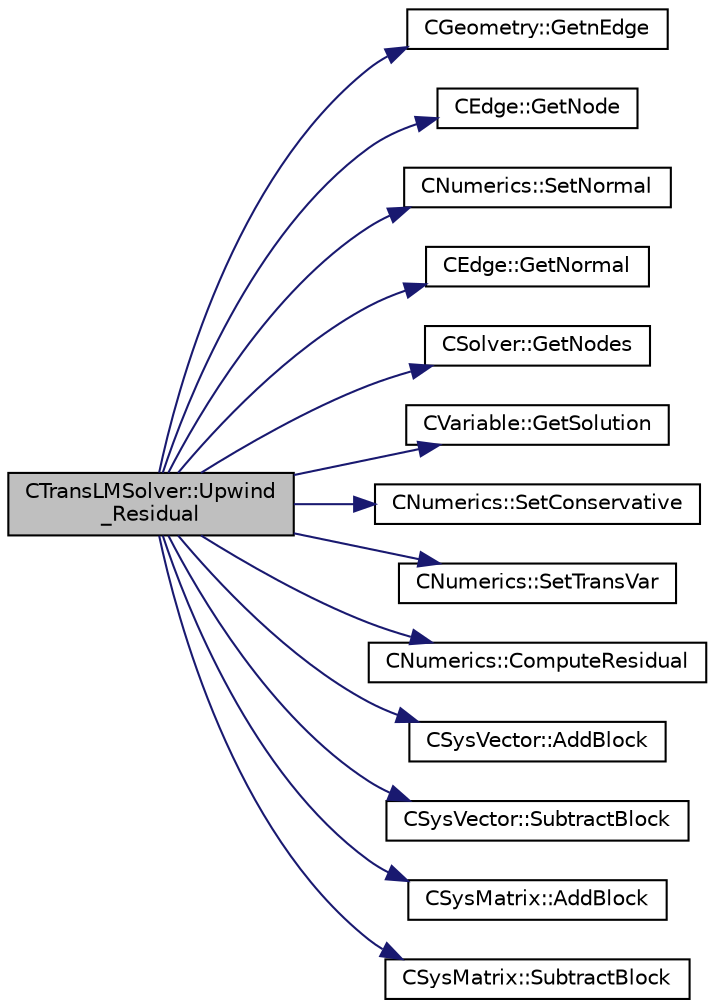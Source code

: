 digraph "CTransLMSolver::Upwind_Residual"
{
  edge [fontname="Helvetica",fontsize="10",labelfontname="Helvetica",labelfontsize="10"];
  node [fontname="Helvetica",fontsize="10",shape=record];
  rankdir="LR";
  Node303 [label="CTransLMSolver::Upwind\l_Residual",height=0.2,width=0.4,color="black", fillcolor="grey75", style="filled", fontcolor="black"];
  Node303 -> Node304 [color="midnightblue",fontsize="10",style="solid",fontname="Helvetica"];
  Node304 [label="CGeometry::GetnEdge",height=0.2,width=0.4,color="black", fillcolor="white", style="filled",URL="$class_c_geometry.html#a7d6e1e1d1e46da8f55ecbe1a9380530a",tooltip="Get number of edges. "];
  Node303 -> Node305 [color="midnightblue",fontsize="10",style="solid",fontname="Helvetica"];
  Node305 [label="CEdge::GetNode",height=0.2,width=0.4,color="black", fillcolor="white", style="filled",URL="$class_c_edge.html#aee33b61d646e3fe59a4e23284ab1bf33",tooltip="Get the nodes of the edge. "];
  Node303 -> Node306 [color="midnightblue",fontsize="10",style="solid",fontname="Helvetica"];
  Node306 [label="CNumerics::SetNormal",height=0.2,width=0.4,color="black", fillcolor="white", style="filled",URL="$class_c_numerics.html#a41903d97957f351cd9ee63ca404985b1",tooltip="Set the value of the normal vector to the face between two points. "];
  Node303 -> Node307 [color="midnightblue",fontsize="10",style="solid",fontname="Helvetica"];
  Node307 [label="CEdge::GetNormal",height=0.2,width=0.4,color="black", fillcolor="white", style="filled",URL="$class_c_edge.html#ada210a6f0643f444e7e491fc4ed9e662",tooltip="Copy the the normal vector of a face. "];
  Node303 -> Node308 [color="midnightblue",fontsize="10",style="solid",fontname="Helvetica"];
  Node308 [label="CSolver::GetNodes",height=0.2,width=0.4,color="black", fillcolor="white", style="filled",URL="$class_c_solver.html#af3198e52a2ea377bb765647b5e697197",tooltip="Allow outside access to the nodes of the solver, containing conservatives, primitives, etc. "];
  Node303 -> Node309 [color="midnightblue",fontsize="10",style="solid",fontname="Helvetica"];
  Node309 [label="CVariable::GetSolution",height=0.2,width=0.4,color="black", fillcolor="white", style="filled",URL="$class_c_variable.html#a261483e39c23c1de7cb9aea7e917c121",tooltip="Get the solution. "];
  Node303 -> Node310 [color="midnightblue",fontsize="10",style="solid",fontname="Helvetica"];
  Node310 [label="CNumerics::SetConservative",height=0.2,width=0.4,color="black", fillcolor="white", style="filled",URL="$class_c_numerics.html#a604ce85ec9e2d43769acacc7d03ae0f7",tooltip="Set the value of the conservative variables. "];
  Node303 -> Node311 [color="midnightblue",fontsize="10",style="solid",fontname="Helvetica"];
  Node311 [label="CNumerics::SetTransVar",height=0.2,width=0.4,color="black", fillcolor="white", style="filled",URL="$class_c_numerics.html#aa7f127e3c401dc4dba39f043ddbd9dda",tooltip="Set the value of the turbulent variable. "];
  Node303 -> Node312 [color="midnightblue",fontsize="10",style="solid",fontname="Helvetica"];
  Node312 [label="CNumerics::ComputeResidual",height=0.2,width=0.4,color="black", fillcolor="white", style="filled",URL="$class_c_numerics.html#abe734316e0047f463f059fd77a281958",tooltip="Compute the numerical residual. "];
  Node303 -> Node313 [color="midnightblue",fontsize="10",style="solid",fontname="Helvetica"];
  Node313 [label="CSysVector::AddBlock",height=0.2,width=0.4,color="black", fillcolor="white", style="filled",URL="$class_c_sys_vector.html#acd4c36df2ea0b7ad473944cff9bf5d72",tooltip="Add val_residual to the residual. "];
  Node303 -> Node314 [color="midnightblue",fontsize="10",style="solid",fontname="Helvetica"];
  Node314 [label="CSysVector::SubtractBlock",height=0.2,width=0.4,color="black", fillcolor="white", style="filled",URL="$class_c_sys_vector.html#a732b302ca148d38b442bfe7e096a81be",tooltip="Subtract val_residual to the residual. "];
  Node303 -> Node315 [color="midnightblue",fontsize="10",style="solid",fontname="Helvetica"];
  Node315 [label="CSysMatrix::AddBlock",height=0.2,width=0.4,color="black", fillcolor="white", style="filled",URL="$class_c_sys_matrix.html#a85def3109e5aa5307268ca830a8f6522",tooltip="Adds the specified block to the sparse matrix. "];
  Node303 -> Node316 [color="midnightblue",fontsize="10",style="solid",fontname="Helvetica"];
  Node316 [label="CSysMatrix::SubtractBlock",height=0.2,width=0.4,color="black", fillcolor="white", style="filled",URL="$class_c_sys_matrix.html#af913d33707e948c30fff5a62773ef5c6",tooltip="Subtracts the specified block to the sparse matrix. "];
}
